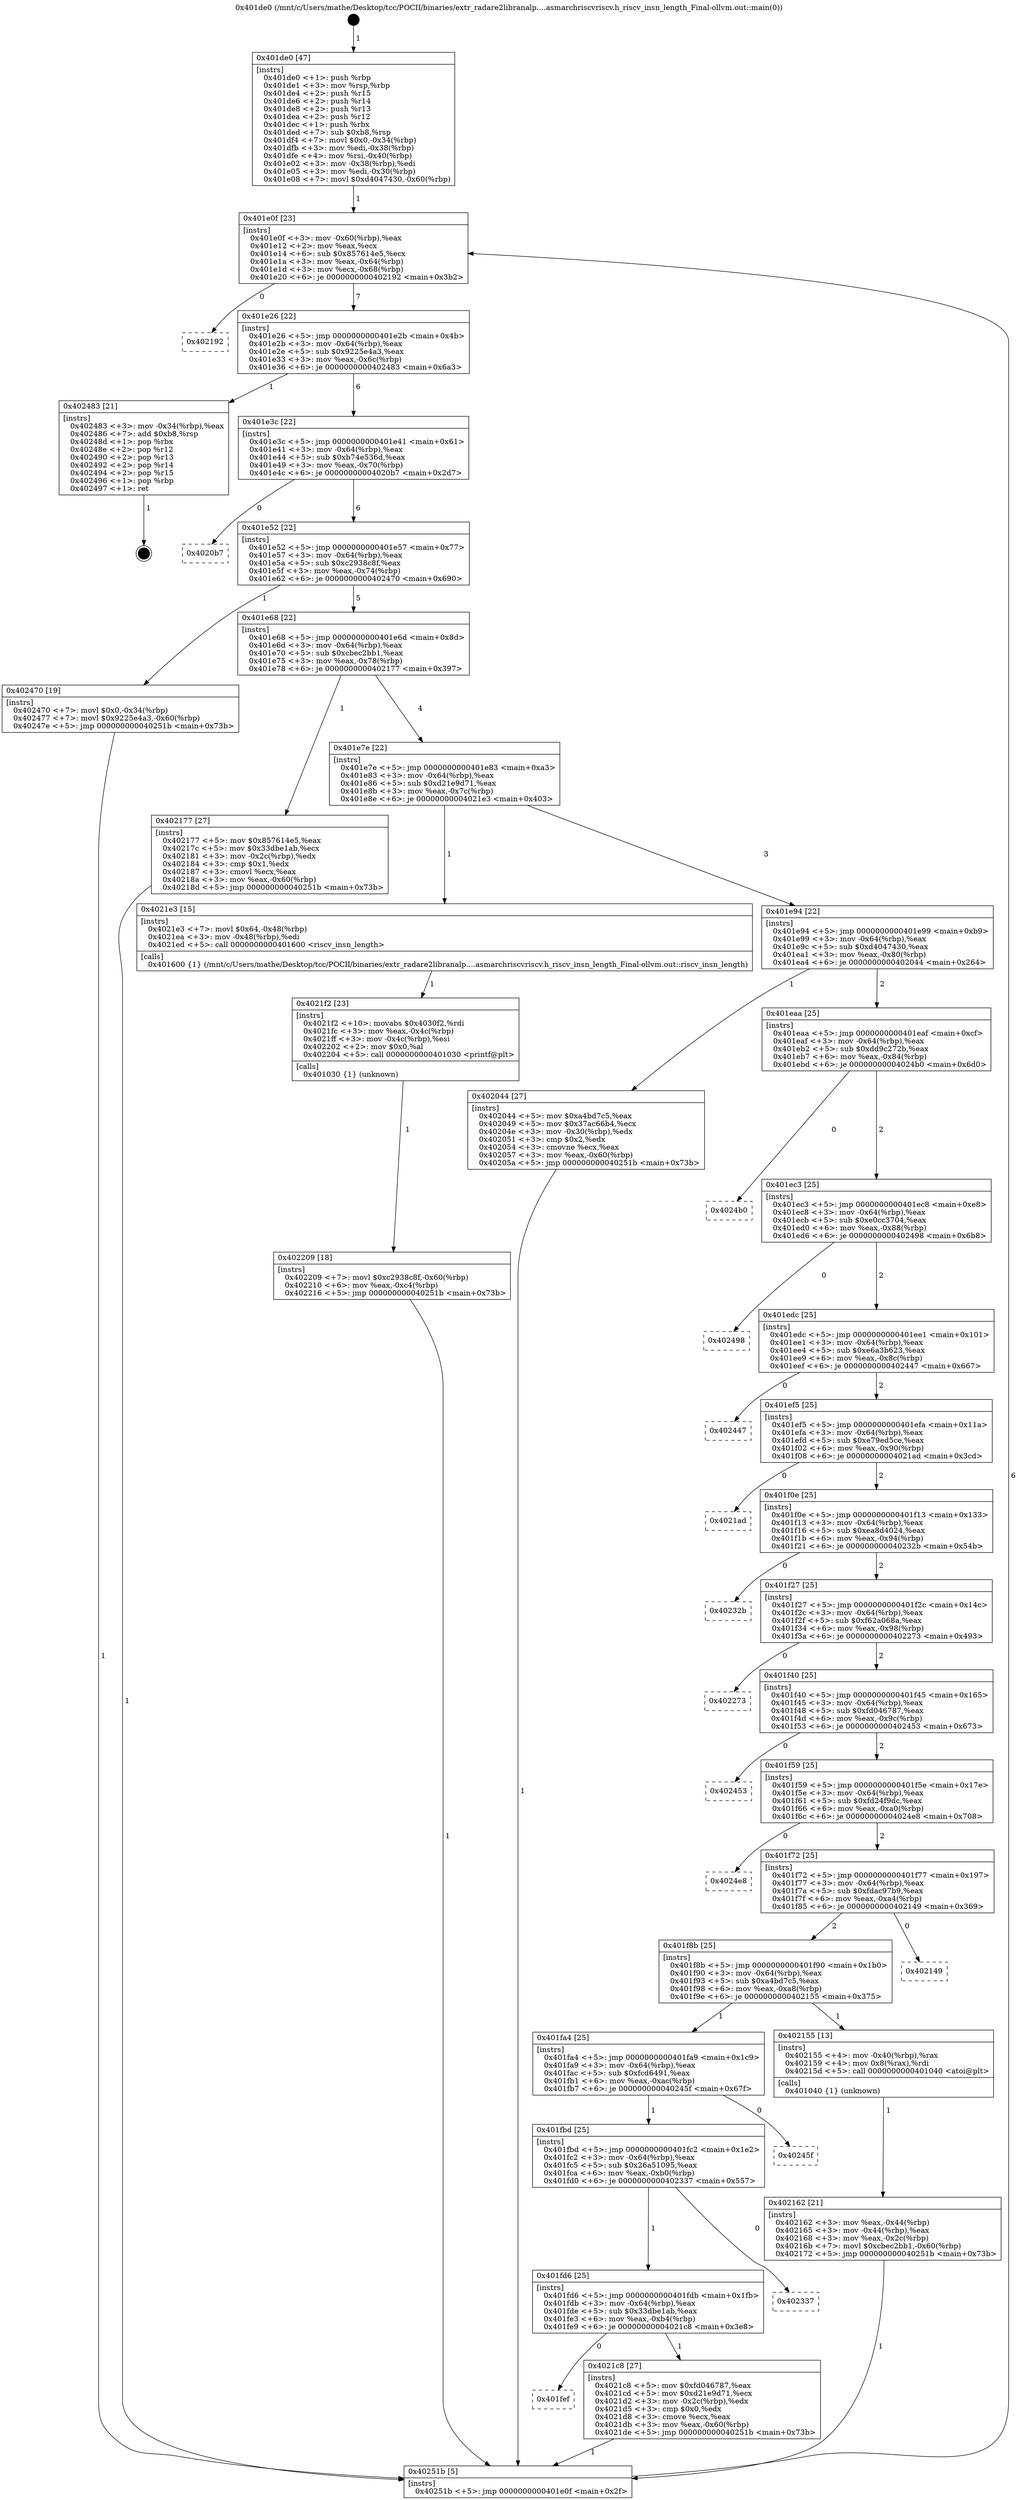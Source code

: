 digraph "0x401de0" {
  label = "0x401de0 (/mnt/c/Users/mathe/Desktop/tcc/POCII/binaries/extr_radare2libranalp....asmarchriscvriscv.h_riscv_insn_length_Final-ollvm.out::main(0))"
  labelloc = "t"
  node[shape=record]

  Entry [label="",width=0.3,height=0.3,shape=circle,fillcolor=black,style=filled]
  "0x401e0f" [label="{
     0x401e0f [23]\l
     | [instrs]\l
     &nbsp;&nbsp;0x401e0f \<+3\>: mov -0x60(%rbp),%eax\l
     &nbsp;&nbsp;0x401e12 \<+2\>: mov %eax,%ecx\l
     &nbsp;&nbsp;0x401e14 \<+6\>: sub $0x857614e5,%ecx\l
     &nbsp;&nbsp;0x401e1a \<+3\>: mov %eax,-0x64(%rbp)\l
     &nbsp;&nbsp;0x401e1d \<+3\>: mov %ecx,-0x68(%rbp)\l
     &nbsp;&nbsp;0x401e20 \<+6\>: je 0000000000402192 \<main+0x3b2\>\l
  }"]
  "0x402192" [label="{
     0x402192\l
  }", style=dashed]
  "0x401e26" [label="{
     0x401e26 [22]\l
     | [instrs]\l
     &nbsp;&nbsp;0x401e26 \<+5\>: jmp 0000000000401e2b \<main+0x4b\>\l
     &nbsp;&nbsp;0x401e2b \<+3\>: mov -0x64(%rbp),%eax\l
     &nbsp;&nbsp;0x401e2e \<+5\>: sub $0x9225e4a3,%eax\l
     &nbsp;&nbsp;0x401e33 \<+3\>: mov %eax,-0x6c(%rbp)\l
     &nbsp;&nbsp;0x401e36 \<+6\>: je 0000000000402483 \<main+0x6a3\>\l
  }"]
  Exit [label="",width=0.3,height=0.3,shape=circle,fillcolor=black,style=filled,peripheries=2]
  "0x402483" [label="{
     0x402483 [21]\l
     | [instrs]\l
     &nbsp;&nbsp;0x402483 \<+3\>: mov -0x34(%rbp),%eax\l
     &nbsp;&nbsp;0x402486 \<+7\>: add $0xb8,%rsp\l
     &nbsp;&nbsp;0x40248d \<+1\>: pop %rbx\l
     &nbsp;&nbsp;0x40248e \<+2\>: pop %r12\l
     &nbsp;&nbsp;0x402490 \<+2\>: pop %r13\l
     &nbsp;&nbsp;0x402492 \<+2\>: pop %r14\l
     &nbsp;&nbsp;0x402494 \<+2\>: pop %r15\l
     &nbsp;&nbsp;0x402496 \<+1\>: pop %rbp\l
     &nbsp;&nbsp;0x402497 \<+1\>: ret\l
  }"]
  "0x401e3c" [label="{
     0x401e3c [22]\l
     | [instrs]\l
     &nbsp;&nbsp;0x401e3c \<+5\>: jmp 0000000000401e41 \<main+0x61\>\l
     &nbsp;&nbsp;0x401e41 \<+3\>: mov -0x64(%rbp),%eax\l
     &nbsp;&nbsp;0x401e44 \<+5\>: sub $0xb74e536d,%eax\l
     &nbsp;&nbsp;0x401e49 \<+3\>: mov %eax,-0x70(%rbp)\l
     &nbsp;&nbsp;0x401e4c \<+6\>: je 00000000004020b7 \<main+0x2d7\>\l
  }"]
  "0x402209" [label="{
     0x402209 [18]\l
     | [instrs]\l
     &nbsp;&nbsp;0x402209 \<+7\>: movl $0xc2938c8f,-0x60(%rbp)\l
     &nbsp;&nbsp;0x402210 \<+6\>: mov %eax,-0xc4(%rbp)\l
     &nbsp;&nbsp;0x402216 \<+5\>: jmp 000000000040251b \<main+0x73b\>\l
  }"]
  "0x4020b7" [label="{
     0x4020b7\l
  }", style=dashed]
  "0x401e52" [label="{
     0x401e52 [22]\l
     | [instrs]\l
     &nbsp;&nbsp;0x401e52 \<+5\>: jmp 0000000000401e57 \<main+0x77\>\l
     &nbsp;&nbsp;0x401e57 \<+3\>: mov -0x64(%rbp),%eax\l
     &nbsp;&nbsp;0x401e5a \<+5\>: sub $0xc2938c8f,%eax\l
     &nbsp;&nbsp;0x401e5f \<+3\>: mov %eax,-0x74(%rbp)\l
     &nbsp;&nbsp;0x401e62 \<+6\>: je 0000000000402470 \<main+0x690\>\l
  }"]
  "0x4021f2" [label="{
     0x4021f2 [23]\l
     | [instrs]\l
     &nbsp;&nbsp;0x4021f2 \<+10\>: movabs $0x4030f2,%rdi\l
     &nbsp;&nbsp;0x4021fc \<+3\>: mov %eax,-0x4c(%rbp)\l
     &nbsp;&nbsp;0x4021ff \<+3\>: mov -0x4c(%rbp),%esi\l
     &nbsp;&nbsp;0x402202 \<+2\>: mov $0x0,%al\l
     &nbsp;&nbsp;0x402204 \<+5\>: call 0000000000401030 \<printf@plt\>\l
     | [calls]\l
     &nbsp;&nbsp;0x401030 \{1\} (unknown)\l
  }"]
  "0x402470" [label="{
     0x402470 [19]\l
     | [instrs]\l
     &nbsp;&nbsp;0x402470 \<+7\>: movl $0x0,-0x34(%rbp)\l
     &nbsp;&nbsp;0x402477 \<+7\>: movl $0x9225e4a3,-0x60(%rbp)\l
     &nbsp;&nbsp;0x40247e \<+5\>: jmp 000000000040251b \<main+0x73b\>\l
  }"]
  "0x401e68" [label="{
     0x401e68 [22]\l
     | [instrs]\l
     &nbsp;&nbsp;0x401e68 \<+5\>: jmp 0000000000401e6d \<main+0x8d\>\l
     &nbsp;&nbsp;0x401e6d \<+3\>: mov -0x64(%rbp),%eax\l
     &nbsp;&nbsp;0x401e70 \<+5\>: sub $0xcbec2bb1,%eax\l
     &nbsp;&nbsp;0x401e75 \<+3\>: mov %eax,-0x78(%rbp)\l
     &nbsp;&nbsp;0x401e78 \<+6\>: je 0000000000402177 \<main+0x397\>\l
  }"]
  "0x401fef" [label="{
     0x401fef\l
  }", style=dashed]
  "0x402177" [label="{
     0x402177 [27]\l
     | [instrs]\l
     &nbsp;&nbsp;0x402177 \<+5\>: mov $0x857614e5,%eax\l
     &nbsp;&nbsp;0x40217c \<+5\>: mov $0x33dbe1ab,%ecx\l
     &nbsp;&nbsp;0x402181 \<+3\>: mov -0x2c(%rbp),%edx\l
     &nbsp;&nbsp;0x402184 \<+3\>: cmp $0x1,%edx\l
     &nbsp;&nbsp;0x402187 \<+3\>: cmovl %ecx,%eax\l
     &nbsp;&nbsp;0x40218a \<+3\>: mov %eax,-0x60(%rbp)\l
     &nbsp;&nbsp;0x40218d \<+5\>: jmp 000000000040251b \<main+0x73b\>\l
  }"]
  "0x401e7e" [label="{
     0x401e7e [22]\l
     | [instrs]\l
     &nbsp;&nbsp;0x401e7e \<+5\>: jmp 0000000000401e83 \<main+0xa3\>\l
     &nbsp;&nbsp;0x401e83 \<+3\>: mov -0x64(%rbp),%eax\l
     &nbsp;&nbsp;0x401e86 \<+5\>: sub $0xd21e9d71,%eax\l
     &nbsp;&nbsp;0x401e8b \<+3\>: mov %eax,-0x7c(%rbp)\l
     &nbsp;&nbsp;0x401e8e \<+6\>: je 00000000004021e3 \<main+0x403\>\l
  }"]
  "0x4021c8" [label="{
     0x4021c8 [27]\l
     | [instrs]\l
     &nbsp;&nbsp;0x4021c8 \<+5\>: mov $0xfd046787,%eax\l
     &nbsp;&nbsp;0x4021cd \<+5\>: mov $0xd21e9d71,%ecx\l
     &nbsp;&nbsp;0x4021d2 \<+3\>: mov -0x2c(%rbp),%edx\l
     &nbsp;&nbsp;0x4021d5 \<+3\>: cmp $0x0,%edx\l
     &nbsp;&nbsp;0x4021d8 \<+3\>: cmove %ecx,%eax\l
     &nbsp;&nbsp;0x4021db \<+3\>: mov %eax,-0x60(%rbp)\l
     &nbsp;&nbsp;0x4021de \<+5\>: jmp 000000000040251b \<main+0x73b\>\l
  }"]
  "0x4021e3" [label="{
     0x4021e3 [15]\l
     | [instrs]\l
     &nbsp;&nbsp;0x4021e3 \<+7\>: movl $0x64,-0x48(%rbp)\l
     &nbsp;&nbsp;0x4021ea \<+3\>: mov -0x48(%rbp),%edi\l
     &nbsp;&nbsp;0x4021ed \<+5\>: call 0000000000401600 \<riscv_insn_length\>\l
     | [calls]\l
     &nbsp;&nbsp;0x401600 \{1\} (/mnt/c/Users/mathe/Desktop/tcc/POCII/binaries/extr_radare2libranalp....asmarchriscvriscv.h_riscv_insn_length_Final-ollvm.out::riscv_insn_length)\l
  }"]
  "0x401e94" [label="{
     0x401e94 [22]\l
     | [instrs]\l
     &nbsp;&nbsp;0x401e94 \<+5\>: jmp 0000000000401e99 \<main+0xb9\>\l
     &nbsp;&nbsp;0x401e99 \<+3\>: mov -0x64(%rbp),%eax\l
     &nbsp;&nbsp;0x401e9c \<+5\>: sub $0xd4047430,%eax\l
     &nbsp;&nbsp;0x401ea1 \<+3\>: mov %eax,-0x80(%rbp)\l
     &nbsp;&nbsp;0x401ea4 \<+6\>: je 0000000000402044 \<main+0x264\>\l
  }"]
  "0x401fd6" [label="{
     0x401fd6 [25]\l
     | [instrs]\l
     &nbsp;&nbsp;0x401fd6 \<+5\>: jmp 0000000000401fdb \<main+0x1fb\>\l
     &nbsp;&nbsp;0x401fdb \<+3\>: mov -0x64(%rbp),%eax\l
     &nbsp;&nbsp;0x401fde \<+5\>: sub $0x33dbe1ab,%eax\l
     &nbsp;&nbsp;0x401fe3 \<+6\>: mov %eax,-0xb4(%rbp)\l
     &nbsp;&nbsp;0x401fe9 \<+6\>: je 00000000004021c8 \<main+0x3e8\>\l
  }"]
  "0x402044" [label="{
     0x402044 [27]\l
     | [instrs]\l
     &nbsp;&nbsp;0x402044 \<+5\>: mov $0xa4bd7c5,%eax\l
     &nbsp;&nbsp;0x402049 \<+5\>: mov $0x37ac66b4,%ecx\l
     &nbsp;&nbsp;0x40204e \<+3\>: mov -0x30(%rbp),%edx\l
     &nbsp;&nbsp;0x402051 \<+3\>: cmp $0x2,%edx\l
     &nbsp;&nbsp;0x402054 \<+3\>: cmovne %ecx,%eax\l
     &nbsp;&nbsp;0x402057 \<+3\>: mov %eax,-0x60(%rbp)\l
     &nbsp;&nbsp;0x40205a \<+5\>: jmp 000000000040251b \<main+0x73b\>\l
  }"]
  "0x401eaa" [label="{
     0x401eaa [25]\l
     | [instrs]\l
     &nbsp;&nbsp;0x401eaa \<+5\>: jmp 0000000000401eaf \<main+0xcf\>\l
     &nbsp;&nbsp;0x401eaf \<+3\>: mov -0x64(%rbp),%eax\l
     &nbsp;&nbsp;0x401eb2 \<+5\>: sub $0xdd9c272b,%eax\l
     &nbsp;&nbsp;0x401eb7 \<+6\>: mov %eax,-0x84(%rbp)\l
     &nbsp;&nbsp;0x401ebd \<+6\>: je 00000000004024b0 \<main+0x6d0\>\l
  }"]
  "0x40251b" [label="{
     0x40251b [5]\l
     | [instrs]\l
     &nbsp;&nbsp;0x40251b \<+5\>: jmp 0000000000401e0f \<main+0x2f\>\l
  }"]
  "0x401de0" [label="{
     0x401de0 [47]\l
     | [instrs]\l
     &nbsp;&nbsp;0x401de0 \<+1\>: push %rbp\l
     &nbsp;&nbsp;0x401de1 \<+3\>: mov %rsp,%rbp\l
     &nbsp;&nbsp;0x401de4 \<+2\>: push %r15\l
     &nbsp;&nbsp;0x401de6 \<+2\>: push %r14\l
     &nbsp;&nbsp;0x401de8 \<+2\>: push %r13\l
     &nbsp;&nbsp;0x401dea \<+2\>: push %r12\l
     &nbsp;&nbsp;0x401dec \<+1\>: push %rbx\l
     &nbsp;&nbsp;0x401ded \<+7\>: sub $0xb8,%rsp\l
     &nbsp;&nbsp;0x401df4 \<+7\>: movl $0x0,-0x34(%rbp)\l
     &nbsp;&nbsp;0x401dfb \<+3\>: mov %edi,-0x38(%rbp)\l
     &nbsp;&nbsp;0x401dfe \<+4\>: mov %rsi,-0x40(%rbp)\l
     &nbsp;&nbsp;0x401e02 \<+3\>: mov -0x38(%rbp),%edi\l
     &nbsp;&nbsp;0x401e05 \<+3\>: mov %edi,-0x30(%rbp)\l
     &nbsp;&nbsp;0x401e08 \<+7\>: movl $0xd4047430,-0x60(%rbp)\l
  }"]
  "0x402337" [label="{
     0x402337\l
  }", style=dashed]
  "0x4024b0" [label="{
     0x4024b0\l
  }", style=dashed]
  "0x401ec3" [label="{
     0x401ec3 [25]\l
     | [instrs]\l
     &nbsp;&nbsp;0x401ec3 \<+5\>: jmp 0000000000401ec8 \<main+0xe8\>\l
     &nbsp;&nbsp;0x401ec8 \<+3\>: mov -0x64(%rbp),%eax\l
     &nbsp;&nbsp;0x401ecb \<+5\>: sub $0xe0cc3704,%eax\l
     &nbsp;&nbsp;0x401ed0 \<+6\>: mov %eax,-0x88(%rbp)\l
     &nbsp;&nbsp;0x401ed6 \<+6\>: je 0000000000402498 \<main+0x6b8\>\l
  }"]
  "0x401fbd" [label="{
     0x401fbd [25]\l
     | [instrs]\l
     &nbsp;&nbsp;0x401fbd \<+5\>: jmp 0000000000401fc2 \<main+0x1e2\>\l
     &nbsp;&nbsp;0x401fc2 \<+3\>: mov -0x64(%rbp),%eax\l
     &nbsp;&nbsp;0x401fc5 \<+5\>: sub $0x26a51095,%eax\l
     &nbsp;&nbsp;0x401fca \<+6\>: mov %eax,-0xb0(%rbp)\l
     &nbsp;&nbsp;0x401fd0 \<+6\>: je 0000000000402337 \<main+0x557\>\l
  }"]
  "0x402498" [label="{
     0x402498\l
  }", style=dashed]
  "0x401edc" [label="{
     0x401edc [25]\l
     | [instrs]\l
     &nbsp;&nbsp;0x401edc \<+5\>: jmp 0000000000401ee1 \<main+0x101\>\l
     &nbsp;&nbsp;0x401ee1 \<+3\>: mov -0x64(%rbp),%eax\l
     &nbsp;&nbsp;0x401ee4 \<+5\>: sub $0xe6a3b623,%eax\l
     &nbsp;&nbsp;0x401ee9 \<+6\>: mov %eax,-0x8c(%rbp)\l
     &nbsp;&nbsp;0x401eef \<+6\>: je 0000000000402447 \<main+0x667\>\l
  }"]
  "0x40245f" [label="{
     0x40245f\l
  }", style=dashed]
  "0x402447" [label="{
     0x402447\l
  }", style=dashed]
  "0x401ef5" [label="{
     0x401ef5 [25]\l
     | [instrs]\l
     &nbsp;&nbsp;0x401ef5 \<+5\>: jmp 0000000000401efa \<main+0x11a\>\l
     &nbsp;&nbsp;0x401efa \<+3\>: mov -0x64(%rbp),%eax\l
     &nbsp;&nbsp;0x401efd \<+5\>: sub $0xe79ed5ce,%eax\l
     &nbsp;&nbsp;0x401f02 \<+6\>: mov %eax,-0x90(%rbp)\l
     &nbsp;&nbsp;0x401f08 \<+6\>: je 00000000004021ad \<main+0x3cd\>\l
  }"]
  "0x402162" [label="{
     0x402162 [21]\l
     | [instrs]\l
     &nbsp;&nbsp;0x402162 \<+3\>: mov %eax,-0x44(%rbp)\l
     &nbsp;&nbsp;0x402165 \<+3\>: mov -0x44(%rbp),%eax\l
     &nbsp;&nbsp;0x402168 \<+3\>: mov %eax,-0x2c(%rbp)\l
     &nbsp;&nbsp;0x40216b \<+7\>: movl $0xcbec2bb1,-0x60(%rbp)\l
     &nbsp;&nbsp;0x402172 \<+5\>: jmp 000000000040251b \<main+0x73b\>\l
  }"]
  "0x4021ad" [label="{
     0x4021ad\l
  }", style=dashed]
  "0x401f0e" [label="{
     0x401f0e [25]\l
     | [instrs]\l
     &nbsp;&nbsp;0x401f0e \<+5\>: jmp 0000000000401f13 \<main+0x133\>\l
     &nbsp;&nbsp;0x401f13 \<+3\>: mov -0x64(%rbp),%eax\l
     &nbsp;&nbsp;0x401f16 \<+5\>: sub $0xea8d4024,%eax\l
     &nbsp;&nbsp;0x401f1b \<+6\>: mov %eax,-0x94(%rbp)\l
     &nbsp;&nbsp;0x401f21 \<+6\>: je 000000000040232b \<main+0x54b\>\l
  }"]
  "0x401fa4" [label="{
     0x401fa4 [25]\l
     | [instrs]\l
     &nbsp;&nbsp;0x401fa4 \<+5\>: jmp 0000000000401fa9 \<main+0x1c9\>\l
     &nbsp;&nbsp;0x401fa9 \<+3\>: mov -0x64(%rbp),%eax\l
     &nbsp;&nbsp;0x401fac \<+5\>: sub $0xfcd6491,%eax\l
     &nbsp;&nbsp;0x401fb1 \<+6\>: mov %eax,-0xac(%rbp)\l
     &nbsp;&nbsp;0x401fb7 \<+6\>: je 000000000040245f \<main+0x67f\>\l
  }"]
  "0x40232b" [label="{
     0x40232b\l
  }", style=dashed]
  "0x401f27" [label="{
     0x401f27 [25]\l
     | [instrs]\l
     &nbsp;&nbsp;0x401f27 \<+5\>: jmp 0000000000401f2c \<main+0x14c\>\l
     &nbsp;&nbsp;0x401f2c \<+3\>: mov -0x64(%rbp),%eax\l
     &nbsp;&nbsp;0x401f2f \<+5\>: sub $0xf62a068a,%eax\l
     &nbsp;&nbsp;0x401f34 \<+6\>: mov %eax,-0x98(%rbp)\l
     &nbsp;&nbsp;0x401f3a \<+6\>: je 0000000000402273 \<main+0x493\>\l
  }"]
  "0x402155" [label="{
     0x402155 [13]\l
     | [instrs]\l
     &nbsp;&nbsp;0x402155 \<+4\>: mov -0x40(%rbp),%rax\l
     &nbsp;&nbsp;0x402159 \<+4\>: mov 0x8(%rax),%rdi\l
     &nbsp;&nbsp;0x40215d \<+5\>: call 0000000000401040 \<atoi@plt\>\l
     | [calls]\l
     &nbsp;&nbsp;0x401040 \{1\} (unknown)\l
  }"]
  "0x402273" [label="{
     0x402273\l
  }", style=dashed]
  "0x401f40" [label="{
     0x401f40 [25]\l
     | [instrs]\l
     &nbsp;&nbsp;0x401f40 \<+5\>: jmp 0000000000401f45 \<main+0x165\>\l
     &nbsp;&nbsp;0x401f45 \<+3\>: mov -0x64(%rbp),%eax\l
     &nbsp;&nbsp;0x401f48 \<+5\>: sub $0xfd046787,%eax\l
     &nbsp;&nbsp;0x401f4d \<+6\>: mov %eax,-0x9c(%rbp)\l
     &nbsp;&nbsp;0x401f53 \<+6\>: je 0000000000402453 \<main+0x673\>\l
  }"]
  "0x401f8b" [label="{
     0x401f8b [25]\l
     | [instrs]\l
     &nbsp;&nbsp;0x401f8b \<+5\>: jmp 0000000000401f90 \<main+0x1b0\>\l
     &nbsp;&nbsp;0x401f90 \<+3\>: mov -0x64(%rbp),%eax\l
     &nbsp;&nbsp;0x401f93 \<+5\>: sub $0xa4bd7c5,%eax\l
     &nbsp;&nbsp;0x401f98 \<+6\>: mov %eax,-0xa8(%rbp)\l
     &nbsp;&nbsp;0x401f9e \<+6\>: je 0000000000402155 \<main+0x375\>\l
  }"]
  "0x402453" [label="{
     0x402453\l
  }", style=dashed]
  "0x401f59" [label="{
     0x401f59 [25]\l
     | [instrs]\l
     &nbsp;&nbsp;0x401f59 \<+5\>: jmp 0000000000401f5e \<main+0x17e\>\l
     &nbsp;&nbsp;0x401f5e \<+3\>: mov -0x64(%rbp),%eax\l
     &nbsp;&nbsp;0x401f61 \<+5\>: sub $0xfd24f9dc,%eax\l
     &nbsp;&nbsp;0x401f66 \<+6\>: mov %eax,-0xa0(%rbp)\l
     &nbsp;&nbsp;0x401f6c \<+6\>: je 00000000004024e8 \<main+0x708\>\l
  }"]
  "0x402149" [label="{
     0x402149\l
  }", style=dashed]
  "0x4024e8" [label="{
     0x4024e8\l
  }", style=dashed]
  "0x401f72" [label="{
     0x401f72 [25]\l
     | [instrs]\l
     &nbsp;&nbsp;0x401f72 \<+5\>: jmp 0000000000401f77 \<main+0x197\>\l
     &nbsp;&nbsp;0x401f77 \<+3\>: mov -0x64(%rbp),%eax\l
     &nbsp;&nbsp;0x401f7a \<+5\>: sub $0xfdac97b9,%eax\l
     &nbsp;&nbsp;0x401f7f \<+6\>: mov %eax,-0xa4(%rbp)\l
     &nbsp;&nbsp;0x401f85 \<+6\>: je 0000000000402149 \<main+0x369\>\l
  }"]
  Entry -> "0x401de0" [label=" 1"]
  "0x401e0f" -> "0x402192" [label=" 0"]
  "0x401e0f" -> "0x401e26" [label=" 7"]
  "0x402483" -> Exit [label=" 1"]
  "0x401e26" -> "0x402483" [label=" 1"]
  "0x401e26" -> "0x401e3c" [label=" 6"]
  "0x402470" -> "0x40251b" [label=" 1"]
  "0x401e3c" -> "0x4020b7" [label=" 0"]
  "0x401e3c" -> "0x401e52" [label=" 6"]
  "0x402209" -> "0x40251b" [label=" 1"]
  "0x401e52" -> "0x402470" [label=" 1"]
  "0x401e52" -> "0x401e68" [label=" 5"]
  "0x4021f2" -> "0x402209" [label=" 1"]
  "0x401e68" -> "0x402177" [label=" 1"]
  "0x401e68" -> "0x401e7e" [label=" 4"]
  "0x4021e3" -> "0x4021f2" [label=" 1"]
  "0x401e7e" -> "0x4021e3" [label=" 1"]
  "0x401e7e" -> "0x401e94" [label=" 3"]
  "0x4021c8" -> "0x40251b" [label=" 1"]
  "0x401e94" -> "0x402044" [label=" 1"]
  "0x401e94" -> "0x401eaa" [label=" 2"]
  "0x402044" -> "0x40251b" [label=" 1"]
  "0x401de0" -> "0x401e0f" [label=" 1"]
  "0x40251b" -> "0x401e0f" [label=" 6"]
  "0x401fd6" -> "0x4021c8" [label=" 1"]
  "0x401eaa" -> "0x4024b0" [label=" 0"]
  "0x401eaa" -> "0x401ec3" [label=" 2"]
  "0x401fd6" -> "0x401fef" [label=" 0"]
  "0x401ec3" -> "0x402498" [label=" 0"]
  "0x401ec3" -> "0x401edc" [label=" 2"]
  "0x401fbd" -> "0x402337" [label=" 0"]
  "0x401edc" -> "0x402447" [label=" 0"]
  "0x401edc" -> "0x401ef5" [label=" 2"]
  "0x401fbd" -> "0x401fd6" [label=" 1"]
  "0x401ef5" -> "0x4021ad" [label=" 0"]
  "0x401ef5" -> "0x401f0e" [label=" 2"]
  "0x401fa4" -> "0x40245f" [label=" 0"]
  "0x401f0e" -> "0x40232b" [label=" 0"]
  "0x401f0e" -> "0x401f27" [label=" 2"]
  "0x401fa4" -> "0x401fbd" [label=" 1"]
  "0x401f27" -> "0x402273" [label=" 0"]
  "0x401f27" -> "0x401f40" [label=" 2"]
  "0x402177" -> "0x40251b" [label=" 1"]
  "0x401f40" -> "0x402453" [label=" 0"]
  "0x401f40" -> "0x401f59" [label=" 2"]
  "0x402155" -> "0x402162" [label=" 1"]
  "0x401f59" -> "0x4024e8" [label=" 0"]
  "0x401f59" -> "0x401f72" [label=" 2"]
  "0x401f8b" -> "0x401fa4" [label=" 1"]
  "0x401f72" -> "0x402149" [label=" 0"]
  "0x401f72" -> "0x401f8b" [label=" 2"]
  "0x402162" -> "0x40251b" [label=" 1"]
  "0x401f8b" -> "0x402155" [label=" 1"]
}
